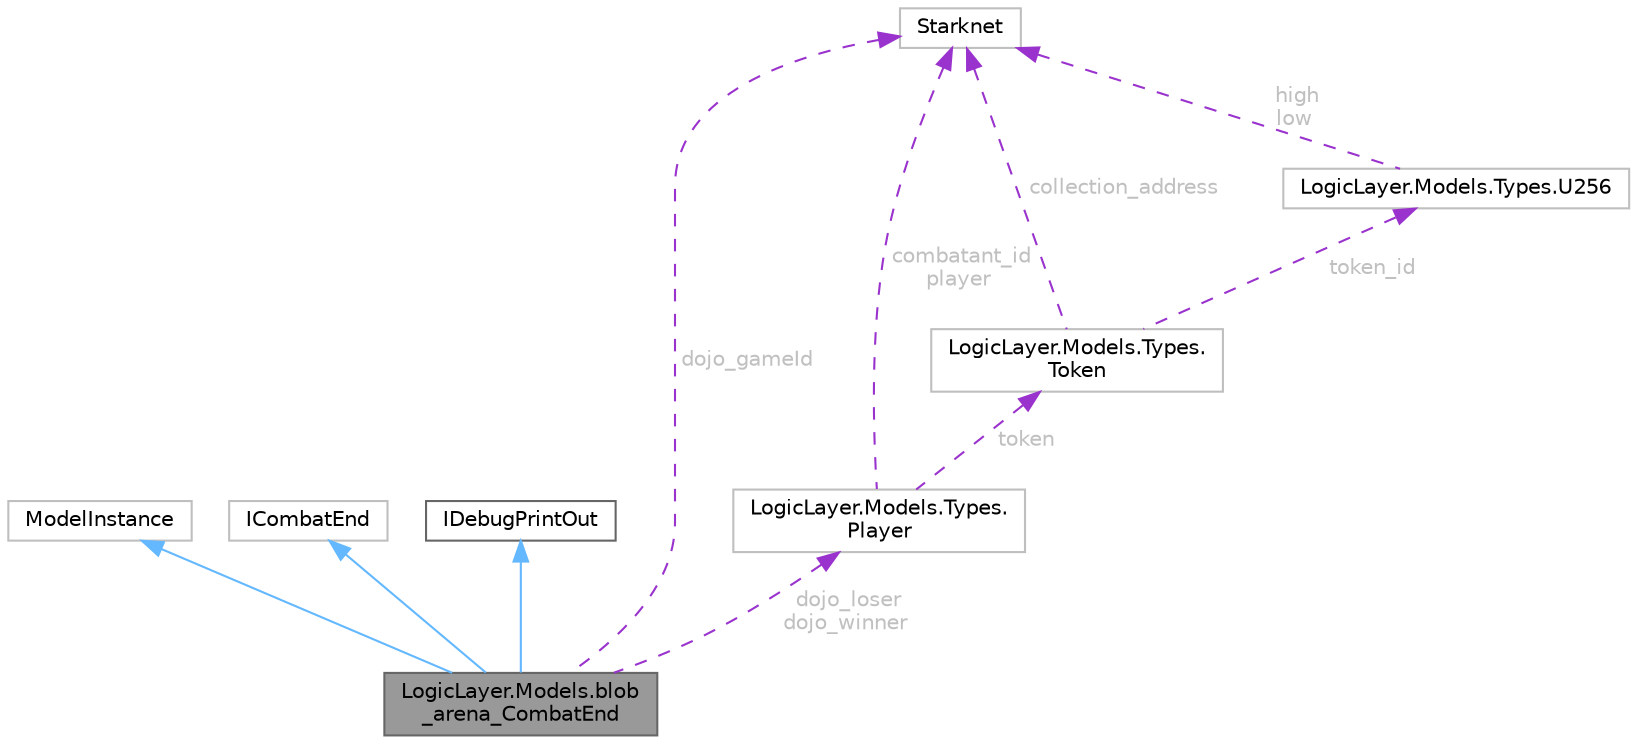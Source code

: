 digraph "LogicLayer.Models.blob_arena_CombatEnd"
{
 // LATEX_PDF_SIZE
  bgcolor="transparent";
  edge [fontname=Helvetica,fontsize=10,labelfontname=Helvetica,labelfontsize=10];
  node [fontname=Helvetica,fontsize=10,shape=box,height=0.2,width=0.4];
  Node1 [id="Node000001",label="LogicLayer.Models.blob\l_arena_CombatEnd",height=0.2,width=0.4,color="gray40", fillcolor="grey60", style="filled", fontcolor="black",tooltip="Dojo Event (to double check), emitted at the end of the game to have a comprehensive leaderboard of t..."];
  Node2 -> Node1 [id="edge1_Node000001_Node000002",dir="back",color="steelblue1",style="solid",tooltip=" "];
  Node2 [id="Node000002",label="ModelInstance",height=0.2,width=0.4,color="grey75", fillcolor="white", style="filled",tooltip=" "];
  Node3 -> Node1 [id="edge2_Node000001_Node000003",dir="back",color="steelblue1",style="solid",tooltip=" "];
  Node3 [id="Node000003",label="ICombatEnd",height=0.2,width=0.4,color="grey75", fillcolor="white", style="filled",URL="$interface_logic_layer_1_1_models_1_1_i_combat_end.html",tooltip=" "];
  Node4 -> Node1 [id="edge3_Node000001_Node000004",dir="back",color="steelblue1",style="solid",tooltip=" "];
  Node4 [id="Node000004",label="IDebugPrintOut",height=0.2,width=0.4,color="gray40", fillcolor="white", style="filled",URL="$interface_i_debug_print_out.html",tooltip="interface for mass debugging of a class"];
  Node5 -> Node1 [id="edge4_Node000001_Node000005",dir="back",color="darkorchid3",style="dashed",tooltip=" ",label=" dojo_gameId",fontcolor="grey" ];
  Node5 [id="Node000005",label="Starknet",height=0.2,width=0.4,color="grey75", fillcolor="white", style="filled",tooltip=" "];
  Node6 -> Node1 [id="edge5_Node000001_Node000006",dir="back",color="darkorchid3",style="dashed",tooltip=" ",label=" dojo_loser\ndojo_winner",fontcolor="grey" ];
  Node6 [id="Node000006",label="LogicLayer.Models.Types.\lPlayer",height=0.2,width=0.4,color="grey75", fillcolor="white", style="filled",URL="$struct_logic_layer_1_1_models_1_1_types_1_1_player.html",tooltip=" "];
  Node5 -> Node6 [id="edge6_Node000006_Node000005",dir="back",color="darkorchid3",style="dashed",tooltip=" ",label=" combatant_id\nplayer",fontcolor="grey" ];
  Node7 -> Node6 [id="edge7_Node000006_Node000007",dir="back",color="darkorchid3",style="dashed",tooltip=" ",label=" token",fontcolor="grey" ];
  Node7 [id="Node000007",label="LogicLayer.Models.Types.\lToken",height=0.2,width=0.4,color="grey75", fillcolor="white", style="filled",URL="$struct_logic_layer_1_1_models_1_1_types_1_1_token.html",tooltip=" "];
  Node5 -> Node7 [id="edge8_Node000007_Node000005",dir="back",color="darkorchid3",style="dashed",tooltip=" ",label=" collection_address",fontcolor="grey" ];
  Node8 -> Node7 [id="edge9_Node000007_Node000008",dir="back",color="darkorchid3",style="dashed",tooltip=" ",label=" token_id",fontcolor="grey" ];
  Node8 [id="Node000008",label="LogicLayer.Models.Types.U256",height=0.2,width=0.4,color="grey75", fillcolor="white", style="filled",URL="$struct_logic_layer_1_1_models_1_1_types_1_1_u256.html",tooltip=" "];
  Node5 -> Node8 [id="edge10_Node000008_Node000005",dir="back",color="darkorchid3",style="dashed",tooltip=" ",label=" high\nlow",fontcolor="grey" ];
}

